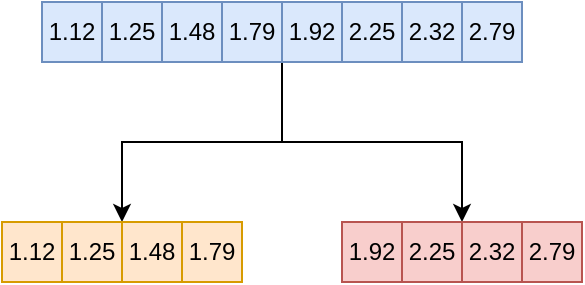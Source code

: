 <mxfile version="12.9.1" type="device"><diagram id="kKLCMAB6VNK9nY_FqLkY" name="Page-1"><mxGraphModel dx="1422" dy="763" grid="1" gridSize="10" guides="1" tooltips="1" connect="1" arrows="1" fold="1" page="1" pageScale="1" pageWidth="827" pageHeight="1169" math="0" shadow="0"><root><mxCell id="0"/><mxCell id="1" parent="0"/><mxCell id="I7eju30thp8dqPJZTqwC-1" value="1.12" style="rounded=0;whiteSpace=wrap;html=1;fillColor=#dae8fc;strokeColor=#6c8ebf;" vertex="1" parent="1"><mxGeometry x="120" y="160" width="30" height="30" as="geometry"/></mxCell><mxCell id="I7eju30thp8dqPJZTqwC-2" value="1.25" style="rounded=0;whiteSpace=wrap;html=1;fillColor=#dae8fc;strokeColor=#6c8ebf;" vertex="1" parent="1"><mxGeometry x="150" y="160" width="30" height="30" as="geometry"/></mxCell><mxCell id="I7eju30thp8dqPJZTqwC-3" value="1.48" style="rounded=0;whiteSpace=wrap;html=1;fillColor=#dae8fc;strokeColor=#6c8ebf;" vertex="1" parent="1"><mxGeometry x="180" y="160" width="30" height="30" as="geometry"/></mxCell><mxCell id="I7eju30thp8dqPJZTqwC-4" value="1.79" style="rounded=0;whiteSpace=wrap;html=1;fillColor=#dae8fc;strokeColor=#6c8ebf;" vertex="1" parent="1"><mxGeometry x="210" y="160" width="30" height="30" as="geometry"/></mxCell><mxCell id="I7eju30thp8dqPJZTqwC-17" style="edgeStyle=orthogonalEdgeStyle;rounded=0;orthogonalLoop=1;jettySize=auto;html=1;exitX=0;exitY=1;exitDx=0;exitDy=0;entryX=0;entryY=0;entryDx=0;entryDy=0;" edge="1" parent="1" source="I7eju30thp8dqPJZTqwC-5" target="I7eju30thp8dqPJZTqwC-11"><mxGeometry relative="1" as="geometry"/></mxCell><mxCell id="I7eju30thp8dqPJZTqwC-18" style="edgeStyle=orthogonalEdgeStyle;rounded=0;orthogonalLoop=1;jettySize=auto;html=1;exitX=0;exitY=1;exitDx=0;exitDy=0;entryX=1;entryY=0;entryDx=0;entryDy=0;" edge="1" parent="1" source="I7eju30thp8dqPJZTqwC-5" target="I7eju30thp8dqPJZTqwC-14"><mxGeometry relative="1" as="geometry"/></mxCell><mxCell id="I7eju30thp8dqPJZTqwC-5" value="1.92" style="rounded=0;whiteSpace=wrap;html=1;fillColor=#dae8fc;strokeColor=#6c8ebf;" vertex="1" parent="1"><mxGeometry x="240" y="160" width="30" height="30" as="geometry"/></mxCell><mxCell id="I7eju30thp8dqPJZTqwC-6" value="2.25" style="rounded=0;whiteSpace=wrap;html=1;fillColor=#dae8fc;strokeColor=#6c8ebf;" vertex="1" parent="1"><mxGeometry x="270" y="160" width="30" height="30" as="geometry"/></mxCell><mxCell id="I7eju30thp8dqPJZTqwC-7" value="2.32" style="rounded=0;whiteSpace=wrap;html=1;fillColor=#dae8fc;strokeColor=#6c8ebf;" vertex="1" parent="1"><mxGeometry x="300" y="160" width="30" height="30" as="geometry"/></mxCell><mxCell id="I7eju30thp8dqPJZTqwC-8" value="2.79" style="rounded=0;whiteSpace=wrap;html=1;fillColor=#dae8fc;strokeColor=#6c8ebf;" vertex="1" parent="1"><mxGeometry x="330" y="160" width="30" height="30" as="geometry"/></mxCell><mxCell id="I7eju30thp8dqPJZTqwC-9" value="1.12" style="rounded=0;whiteSpace=wrap;html=1;fillColor=#ffe6cc;strokeColor=#d79b00;" vertex="1" parent="1"><mxGeometry x="100" y="270" width="30" height="30" as="geometry"/></mxCell><mxCell id="I7eju30thp8dqPJZTqwC-10" value="1.25" style="rounded=0;whiteSpace=wrap;html=1;fillColor=#ffe6cc;strokeColor=#d79b00;" vertex="1" parent="1"><mxGeometry x="130" y="270" width="30" height="30" as="geometry"/></mxCell><mxCell id="I7eju30thp8dqPJZTqwC-11" value="1.48" style="rounded=0;whiteSpace=wrap;html=1;fillColor=#ffe6cc;strokeColor=#d79b00;" vertex="1" parent="1"><mxGeometry x="160" y="270" width="30" height="30" as="geometry"/></mxCell><mxCell id="I7eju30thp8dqPJZTqwC-12" value="1.79" style="rounded=0;whiteSpace=wrap;html=1;fillColor=#ffe6cc;strokeColor=#d79b00;" vertex="1" parent="1"><mxGeometry x="190" y="270" width="30" height="30" as="geometry"/></mxCell><mxCell id="I7eju30thp8dqPJZTqwC-13" value="1.92" style="rounded=0;whiteSpace=wrap;html=1;fillColor=#f8cecc;strokeColor=#b85450;" vertex="1" parent="1"><mxGeometry x="270" y="270" width="30" height="30" as="geometry"/></mxCell><mxCell id="I7eju30thp8dqPJZTqwC-14" value="2.25" style="rounded=0;whiteSpace=wrap;html=1;fillColor=#f8cecc;strokeColor=#b85450;" vertex="1" parent="1"><mxGeometry x="300" y="270" width="30" height="30" as="geometry"/></mxCell><mxCell id="I7eju30thp8dqPJZTqwC-15" value="2.32" style="rounded=0;whiteSpace=wrap;html=1;fillColor=#f8cecc;strokeColor=#b85450;" vertex="1" parent="1"><mxGeometry x="330" y="270" width="30" height="30" as="geometry"/></mxCell><mxCell id="I7eju30thp8dqPJZTqwC-16" value="2.79" style="rounded=0;whiteSpace=wrap;html=1;fillColor=#f8cecc;strokeColor=#b85450;" vertex="1" parent="1"><mxGeometry x="360" y="270" width="30" height="30" as="geometry"/></mxCell></root></mxGraphModel></diagram></mxfile>
